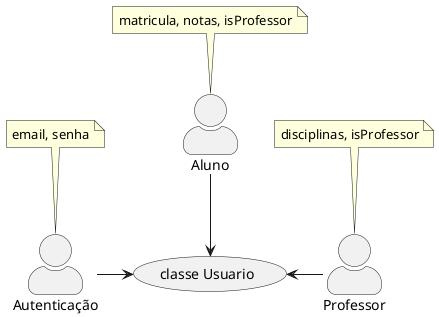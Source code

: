 @startuml
skinparam actorStyle awesome
actor Autenticação
actor Aluno
actor Professor

Autenticação -right-> (classe Usuario)
Aluno --> (classe Usuario)
Professor -left-> (classe Usuario)

note top of Autenticação : email, senha
note top of Aluno : matricula, notas, isProfessor
note top of Professor : disciplinas, isProfessor
@enduml